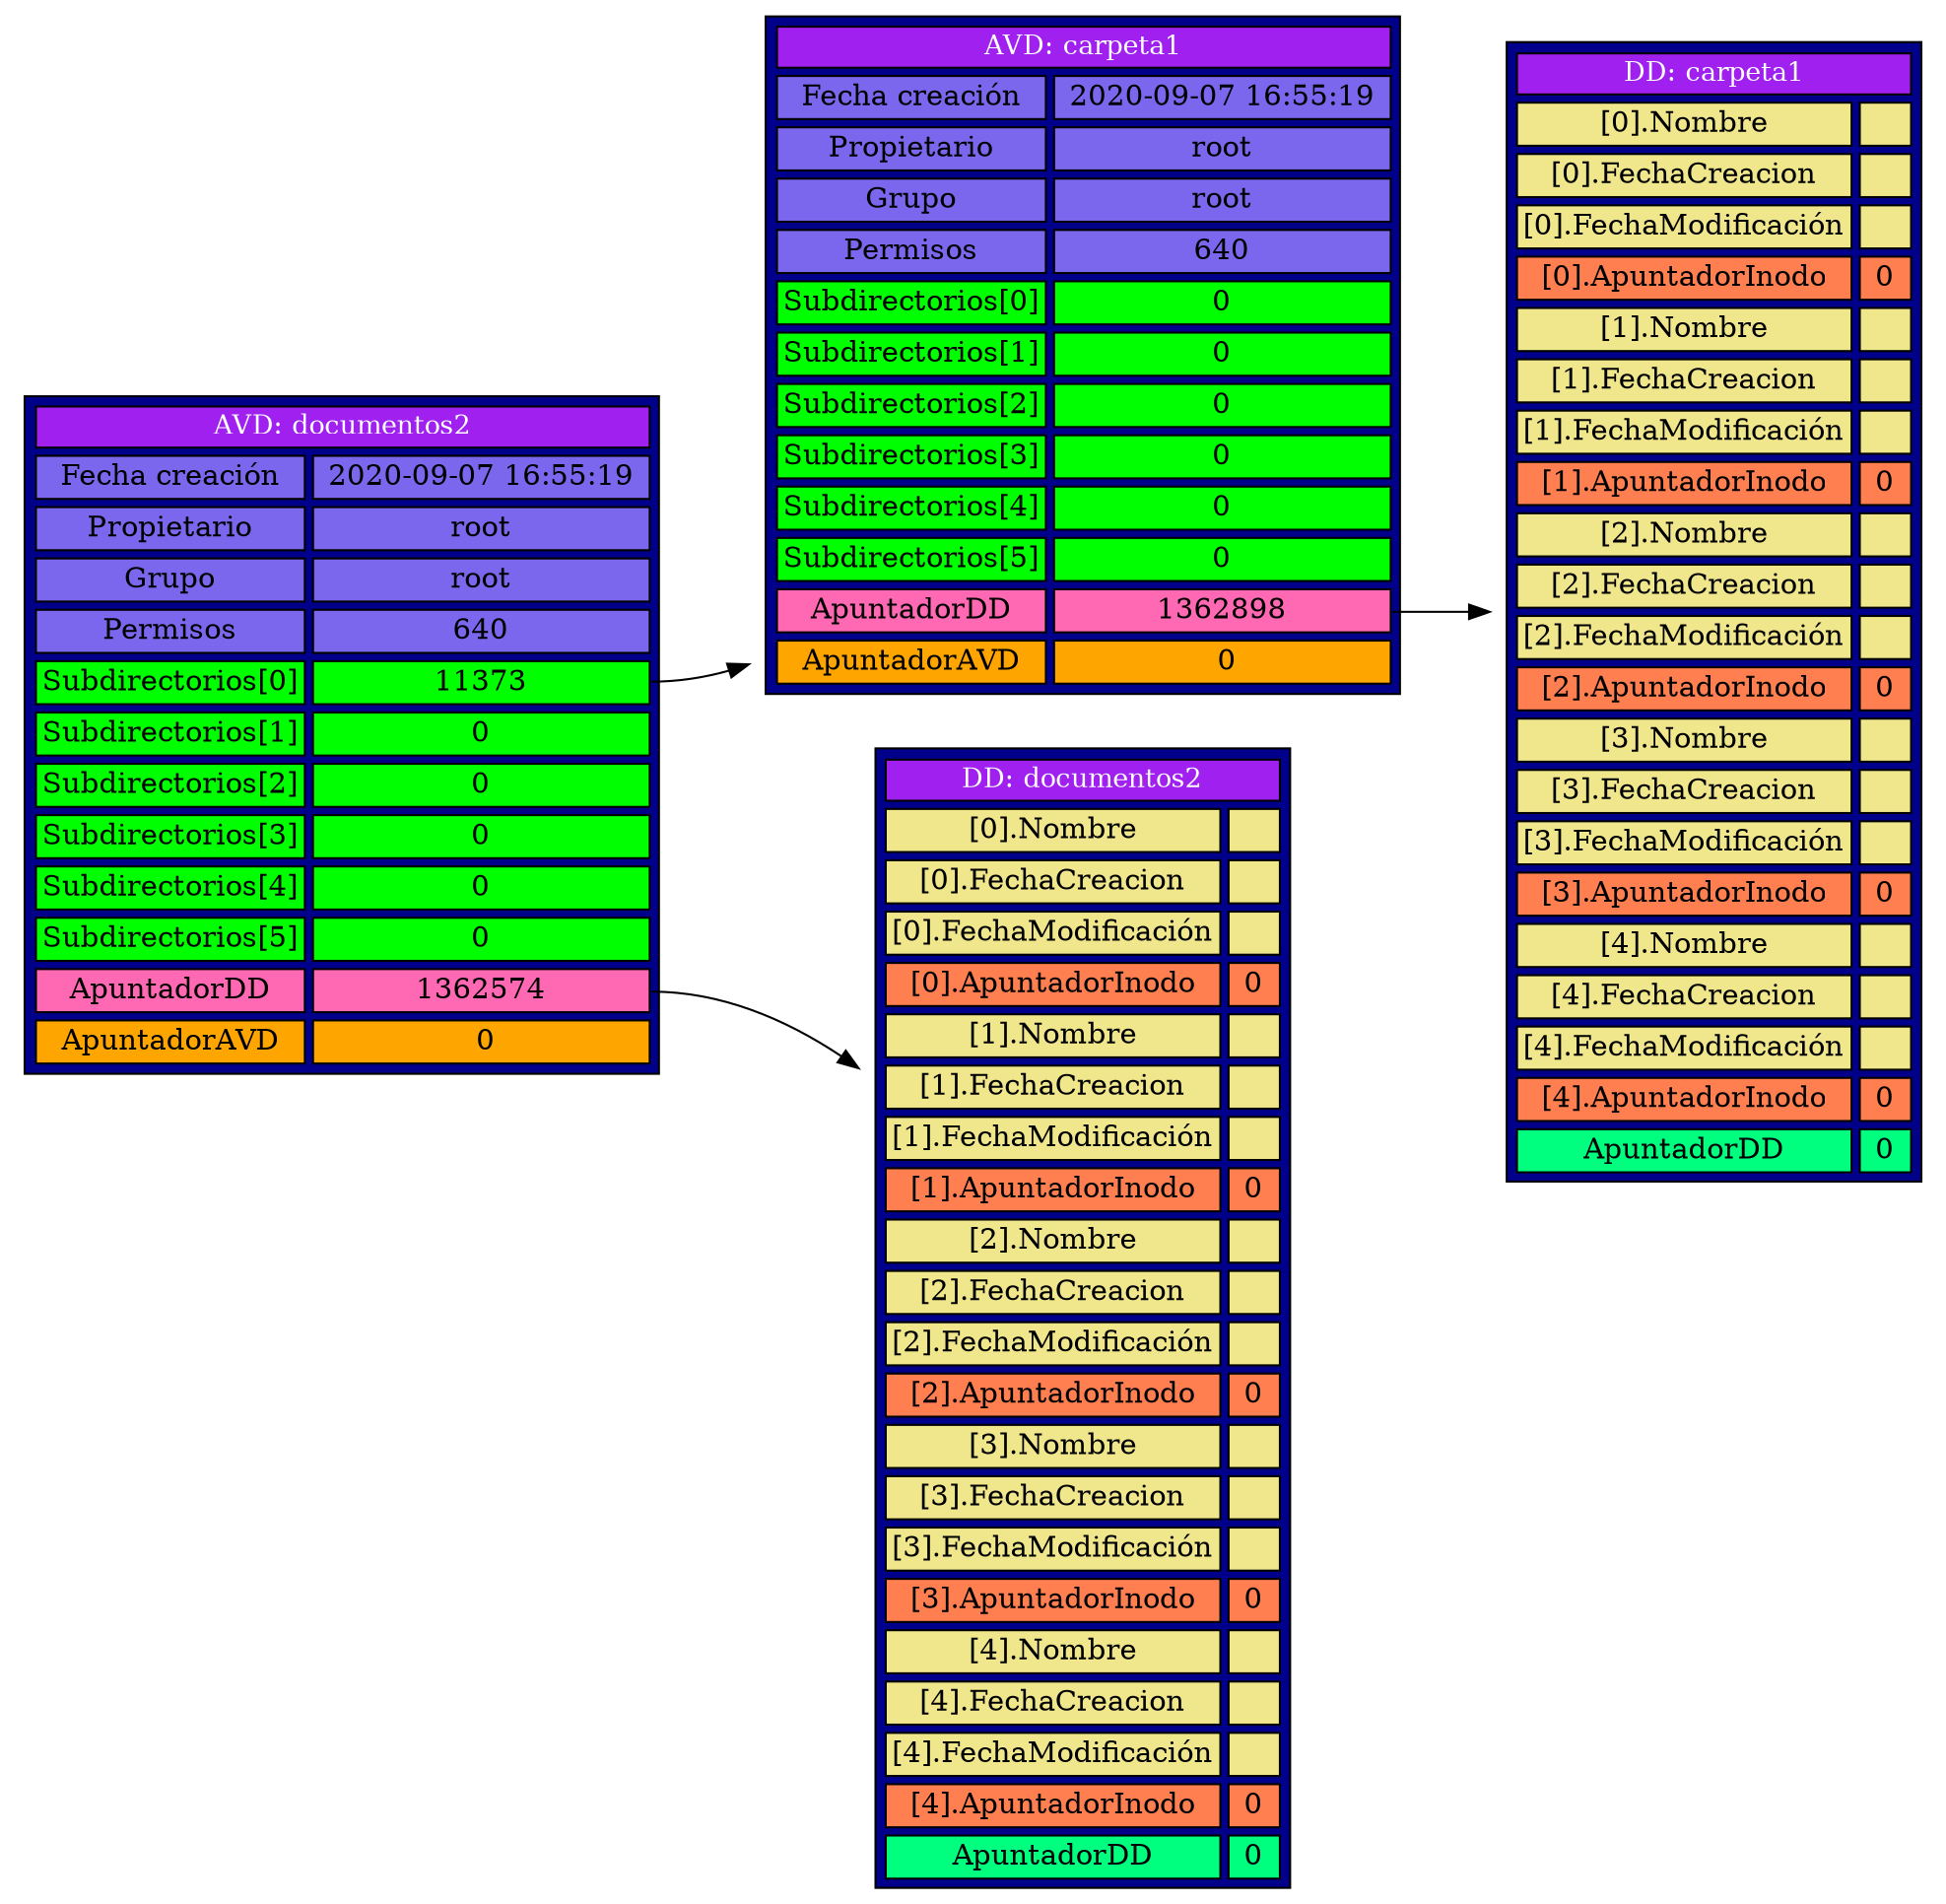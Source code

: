 digraph Tree {
		node [shape=plaintext];
		rankdir =LR;
		AVD0 [label=<
	<TABLE BORDER="1"  cellpadding="2"   CELLBORDER="1" CELLSPACING="4" BGCOLOR="blue4" color = 'black'>            
	   <TR> 
		   <TD bgcolor='purple' colspan="2"><font color='white' point-size='13'>AVD: documentos2</font></TD>
	   </TR>
	   <TR> 
		   <TD bgcolor='slateblue2' >Fecha creación</TD>
		   <TD bgcolor='slateblue2' > 2020-09-07 16:55:19 </TD>
	   </TR>
	   <TR>
		   <TD bgcolor='slateblue2' >Propietario</TD>
		   <TD bgcolor='slateblue2' > root </TD>
	   </TR>
	   <TR>
		   <TD bgcolor='slateblue2' >Grupo</TD>
		   <TD bgcolor='slateblue2' > root </TD>
	   </TR>
	   <TR>
		   <TD bgcolor='slateblue2' >Permisos</TD>
		   <TD bgcolor='slateblue2' > 640 </TD>
	   </TR>
	   <TR>
		   <TD  bgcolor='green1' >Subdirectorios[0]</TD>
		   <TD  bgcolor='green1' PORT="0"> 11373 </TD>
	   </TR>
	   <TR>
		   <TD  bgcolor='green1' >Subdirectorios[1]</TD>
		   <TD  bgcolor='green1' PORT="1"> 0 </TD>
	   </TR>
	   <TR>
		   <TD  bgcolor='green1' >Subdirectorios[2]</TD>
		   <TD  bgcolor='green1' PORT="2"> 0 </TD>
	   </TR>
	   <TR>
		   <TD  bgcolor='green1' >Subdirectorios[3]</TD>
		   <TD  bgcolor='green1' PORT="3"> 0 </TD>
	   </TR>
	   <TR>
		   <TD  bgcolor='green1' >Subdirectorios[4]</TD>
		   <TD  bgcolor='green1' PORT="4"> 0 </TD>
	   </TR>
	   <TR>
		   <TD  bgcolor='green1' >Subdirectorios[5]</TD>
		   <TD  bgcolor='green1' PORT="5"> 0 </TD>
	   </TR>
	   <TR>
		   <TD  bgcolor='hotpink' >ApuntadorDD</TD>
		   <TD  bgcolor='hotpink' PORT="6"> 1362574 </TD>
	   </TR>
	   <TR>
		   <TD  bgcolor='orange' >ApuntadorAVD</TD>
		   <TD  bgcolor='orange' PORT="7"> 0</TD>
	   </TR>
   </TABLE>
	>];

	AVD0:0->AVD1
			
				AVD1 [label=<
	<TABLE BORDER="1"  cellpadding="2"   CELLBORDER="1" CELLSPACING="4" BGCOLOR="blue4" color = 'black'>            
	   <TR> 
		   <TD bgcolor='purple' colspan="2"><font color='white' point-size='13'>AVD: carpeta1</font></TD>
	   </TR>
	   <TR> 
		   <TD bgcolor='slateblue2' >Fecha creación</TD>
		   <TD bgcolor='slateblue2' > 2020-09-07 16:55:19 </TD>
	   </TR>
	   <TR>
		   <TD bgcolor='slateblue2' >Propietario</TD>
		   <TD bgcolor='slateblue2' > root </TD>
	   </TR>
	   <TR>
		   <TD bgcolor='slateblue2' >Grupo</TD>
		   <TD bgcolor='slateblue2' > root </TD>
	   </TR>
	   <TR>
		   <TD bgcolor='slateblue2' >Permisos</TD>
		   <TD bgcolor='slateblue2' > 640 </TD>
	   </TR>
	   <TR>
		   <TD  bgcolor='green1' >Subdirectorios[0]</TD>
		   <TD  bgcolor='green1' PORT="0"> 0 </TD>
	   </TR>
	   <TR>
		   <TD  bgcolor='green1' >Subdirectorios[1]</TD>
		   <TD  bgcolor='green1' PORT="1"> 0 </TD>
	   </TR>
	   <TR>
		   <TD  bgcolor='green1' >Subdirectorios[2]</TD>
		   <TD  bgcolor='green1' PORT="2"> 0 </TD>
	   </TR>
	   <TR>
		   <TD  bgcolor='green1' >Subdirectorios[3]</TD>
		   <TD  bgcolor='green1' PORT="3"> 0 </TD>
	   </TR>
	   <TR>
		   <TD  bgcolor='green1' >Subdirectorios[4]</TD>
		   <TD  bgcolor='green1' PORT="4"> 0 </TD>
	   </TR>
	   <TR>
		   <TD  bgcolor='green1' >Subdirectorios[5]</TD>
		   <TD  bgcolor='green1' PORT="5"> 0 </TD>
	   </TR>
	   <TR>
		   <TD  bgcolor='hotpink' >ApuntadorDD</TD>
		   <TD  bgcolor='hotpink' PORT="6"> 1362898 </TD>
	   </TR>
	   <TR>
		   <TD  bgcolor='orange' >ApuntadorAVD</TD>
		   <TD  bgcolor='orange' PORT="7"> 0</TD>
	   </TR>
   </TABLE>
	>];

	AVD1:6->DD0

			DD0 [label=<
	<TABLE BORDER="1"  cellpadding="2"   CELLBORDER="1" CELLSPACING="4" BGCOLOR="blue4" color = 'black'>            
	   <TR> 
		   <TD bgcolor='purple' colspan="2"><font color='white' point-size='13'>DD: carpeta1</font></TD>
	   </TR>
	   <TR>
		   <TD bgcolor='khaki' >[0].Nombre</TD>
		   <TD bgcolor='khaki' >  </TD>
	   </TR>
	   <TR>
		   <TD bgcolor='khaki' >[0].FechaCreacion</TD>
		   <TD bgcolor='khaki' >  </TD>
	   </TR>
		<TR>
		   <TD bgcolor='khaki' >[0].FechaModificación</TD>
		   <TD bgcolor='khaki' >  </TD>
	   </TR>
		<TR>
		   <TD bgcolor='coral' >[0].ApuntadorInodo</TD>
		   <TD bgcolor='coral' PORT="0" > 0 </TD>
	   </TR>
		<TR>
		   <TD bgcolor='khaki' >[1].Nombre</TD>
		   <TD bgcolor='khaki' >  </TD>
	   </TR>
	   <TR>
		   <TD bgcolor='khaki' >[1].FechaCreacion</TD>
		   <TD bgcolor='khaki' >  </TD>
	   </TR>
		<TR>
		   <TD bgcolor='khaki' >[1].FechaModificación</TD>
		   <TD bgcolor='khaki' >  </TD>
	   </TR>
		<TR>
		   <TD bgcolor='coral' >[1].ApuntadorInodo</TD>
		   <TD bgcolor='coral' PORT="1" > 0 </TD>
	   </TR>
		<TR>
		   <TD bgcolor='khaki' >[2].Nombre</TD>
		   <TD bgcolor='khaki' >  </TD>
	   </TR>
	   <TR>
		   <TD bgcolor='khaki' >[2].FechaCreacion</TD>
		   <TD bgcolor='khaki' >  </TD>
	   </TR>
		<TR>
		   <TD bgcolor='khaki' >[2].FechaModificación</TD>
		   <TD bgcolor='khaki' >  </TD>
	   </TR>
		<TR>
		   <TD bgcolor='coral' >[2].ApuntadorInodo</TD>
		   <TD bgcolor='coral' PORT="2" > 0 </TD>
	   </TR>
		<TR>
		   <TD bgcolor='khaki' >[3].Nombre</TD>
		   <TD bgcolor='khaki' >  </TD>
	   </TR>
	   <TR>
		   <TD bgcolor='khaki' >[3].FechaCreacion</TD>
		   <TD bgcolor='khaki' >  </TD>
	   </TR>
		<TR>
		   <TD bgcolor='khaki' >[3].FechaModificación</TD>
		   <TD bgcolor='khaki' >  </TD>
	   </TR>
		<TR>
		   <TD bgcolor='coral' >[3].ApuntadorInodo</TD>
		   <TD bgcolor='coral' PORT="3" > 0 </TD>
	   </TR>
		<TR>
		   <TD bgcolor='khaki' >[4].Nombre</TD>
		   <TD bgcolor='khaki' >  </TD>
	   </TR>
	   <TR>
		   <TD bgcolor='khaki' >[4].FechaCreacion</TD>
		   <TD bgcolor='khaki' >  </TD>
	   </TR>
		<TR>
		   <TD bgcolor='khaki' >[4].FechaModificación</TD>
		   <TD bgcolor='khaki' >  </TD>
	   </TR>
		<TR>
		   <TD bgcolor='coral' >[4].ApuntadorInodo</TD>
		   <TD bgcolor='coral' PORT="4" > 0 </TD>
	   </TR>
	   <TR>
		   <TD  bgcolor='springgreen' >ApuntadorDD</TD>
		   <TD  bgcolor='springgreen' PORT="5"> 0 </TD>
	   </TR>

   </TABLE>
	>];

	AVD0:6->DD1

			DD1 [label=<
	<TABLE BORDER="1"  cellpadding="2"   CELLBORDER="1" CELLSPACING="4" BGCOLOR="blue4" color = 'black'>            
	   <TR> 
		   <TD bgcolor='purple' colspan="2"><font color='white' point-size='13'>DD: documentos2</font></TD>
	   </TR>
	   <TR>
		   <TD bgcolor='khaki' >[0].Nombre</TD>
		   <TD bgcolor='khaki' >  </TD>
	   </TR>
	   <TR>
		   <TD bgcolor='khaki' >[0].FechaCreacion</TD>
		   <TD bgcolor='khaki' >  </TD>
	   </TR>
		<TR>
		   <TD bgcolor='khaki' >[0].FechaModificación</TD>
		   <TD bgcolor='khaki' >  </TD>
	   </TR>
		<TR>
		   <TD bgcolor='coral' >[0].ApuntadorInodo</TD>
		   <TD bgcolor='coral' PORT="0" > 0 </TD>
	   </TR>
		<TR>
		   <TD bgcolor='khaki' >[1].Nombre</TD>
		   <TD bgcolor='khaki' >  </TD>
	   </TR>
	   <TR>
		   <TD bgcolor='khaki' >[1].FechaCreacion</TD>
		   <TD bgcolor='khaki' >  </TD>
	   </TR>
		<TR>
		   <TD bgcolor='khaki' >[1].FechaModificación</TD>
		   <TD bgcolor='khaki' >  </TD>
	   </TR>
		<TR>
		   <TD bgcolor='coral' >[1].ApuntadorInodo</TD>
		   <TD bgcolor='coral' PORT="1" > 0 </TD>
	   </TR>
		<TR>
		   <TD bgcolor='khaki' >[2].Nombre</TD>
		   <TD bgcolor='khaki' >  </TD>
	   </TR>
	   <TR>
		   <TD bgcolor='khaki' >[2].FechaCreacion</TD>
		   <TD bgcolor='khaki' >  </TD>
	   </TR>
		<TR>
		   <TD bgcolor='khaki' >[2].FechaModificación</TD>
		   <TD bgcolor='khaki' >  </TD>
	   </TR>
		<TR>
		   <TD bgcolor='coral' >[2].ApuntadorInodo</TD>
		   <TD bgcolor='coral' PORT="2" > 0 </TD>
	   </TR>
		<TR>
		   <TD bgcolor='khaki' >[3].Nombre</TD>
		   <TD bgcolor='khaki' >  </TD>
	   </TR>
	   <TR>
		   <TD bgcolor='khaki' >[3].FechaCreacion</TD>
		   <TD bgcolor='khaki' >  </TD>
	   </TR>
		<TR>
		   <TD bgcolor='khaki' >[3].FechaModificación</TD>
		   <TD bgcolor='khaki' >  </TD>
	   </TR>
		<TR>
		   <TD bgcolor='coral' >[3].ApuntadorInodo</TD>
		   <TD bgcolor='coral' PORT="3" > 0 </TD>
	   </TR>
		<TR>
		   <TD bgcolor='khaki' >[4].Nombre</TD>
		   <TD bgcolor='khaki' >  </TD>
	   </TR>
	   <TR>
		   <TD bgcolor='khaki' >[4].FechaCreacion</TD>
		   <TD bgcolor='khaki' >  </TD>
	   </TR>
		<TR>
		   <TD bgcolor='khaki' >[4].FechaModificación</TD>
		   <TD bgcolor='khaki' >  </TD>
	   </TR>
		<TR>
		   <TD bgcolor='coral' >[4].ApuntadorInodo</TD>
		   <TD bgcolor='coral' PORT="4" > 0 </TD>
	   </TR>
	   <TR>
		   <TD  bgcolor='springgreen' >ApuntadorDD</TD>
		   <TD  bgcolor='springgreen' PORT="5"> 0 </TD>
	   </TR>

   </TABLE>
	>];

	}